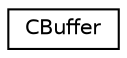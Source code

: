 digraph "Graphical Class Hierarchy"
{
 // LATEX_PDF_SIZE
  edge [fontname="Helvetica",fontsize="10",labelfontname="Helvetica",labelfontsize="10"];
  node [fontname="Helvetica",fontsize="10",shape=record];
  rankdir="LR";
  Node0 [label="CBuffer",height=0.2,width=0.4,color="black", fillcolor="white", style="filled",URL="$classCBuffer.html",tooltip="Represents the buffer that is used by the CWindow class."];
}
